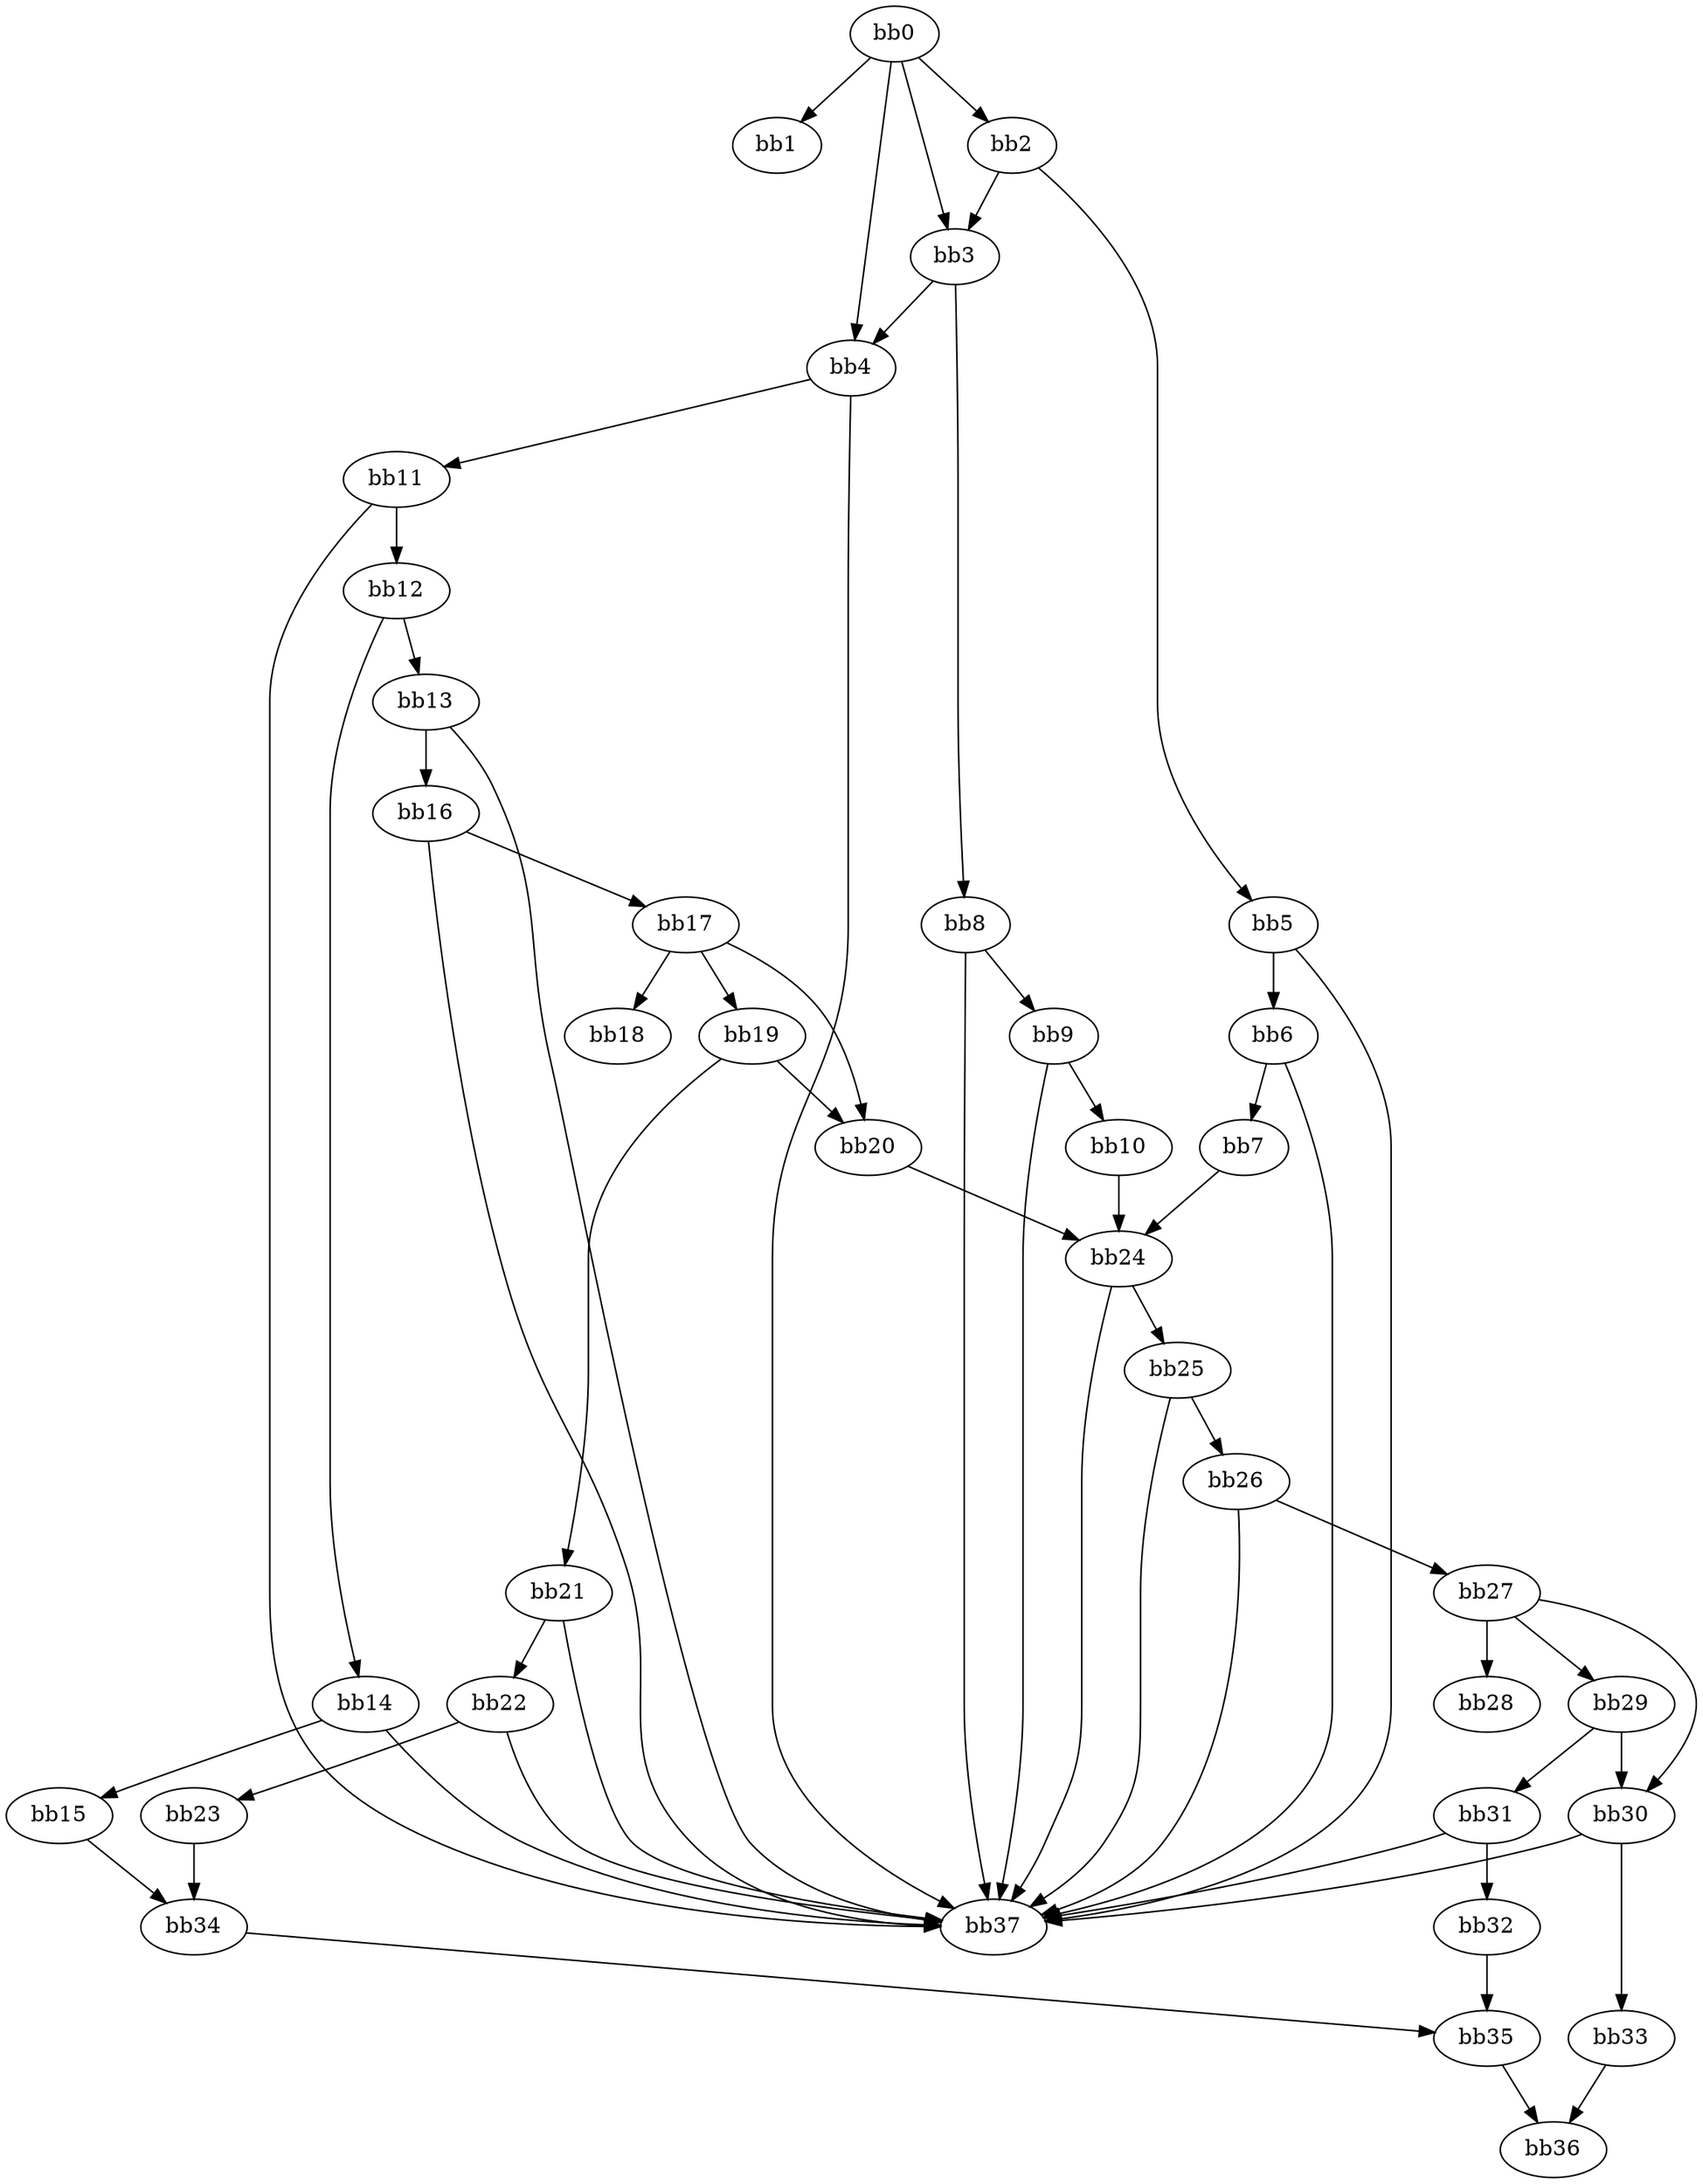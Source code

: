 digraph {
    0 [ label = "bb0\l" ]
    1 [ label = "bb1\l" ]
    2 [ label = "bb2\l" ]
    3 [ label = "bb3\l" ]
    4 [ label = "bb4\l" ]
    5 [ label = "bb5\l" ]
    6 [ label = "bb6\l" ]
    7 [ label = "bb7\l" ]
    8 [ label = "bb8\l" ]
    9 [ label = "bb9\l" ]
    10 [ label = "bb10\l" ]
    11 [ label = "bb11\l" ]
    12 [ label = "bb12\l" ]
    13 [ label = "bb13\l" ]
    14 [ label = "bb14\l" ]
    15 [ label = "bb15\l" ]
    16 [ label = "bb16\l" ]
    17 [ label = "bb17\l" ]
    18 [ label = "bb18\l" ]
    19 [ label = "bb19\l" ]
    20 [ label = "bb20\l" ]
    21 [ label = "bb21\l" ]
    22 [ label = "bb22\l" ]
    23 [ label = "bb23\l" ]
    24 [ label = "bb24\l" ]
    25 [ label = "bb25\l" ]
    26 [ label = "bb26\l" ]
    27 [ label = "bb27\l" ]
    28 [ label = "bb28\l" ]
    29 [ label = "bb29\l" ]
    30 [ label = "bb30\l" ]
    31 [ label = "bb31\l" ]
    32 [ label = "bb32\l" ]
    33 [ label = "bb33\l" ]
    34 [ label = "bb34\l" ]
    35 [ label = "bb35\l" ]
    36 [ label = "bb36\l" ]
    37 [ label = "bb37\l" ]
    0 -> 1 [ ]
    0 -> 2 [ ]
    0 -> 3 [ ]
    0 -> 4 [ ]
    2 -> 3 [ ]
    2 -> 5 [ ]
    3 -> 4 [ ]
    3 -> 8 [ ]
    4 -> 11 [ ]
    4 -> 37 [ ]
    5 -> 6 [ ]
    5 -> 37 [ ]
    6 -> 7 [ ]
    6 -> 37 [ ]
    7 -> 24 [ ]
    8 -> 9 [ ]
    8 -> 37 [ ]
    9 -> 10 [ ]
    9 -> 37 [ ]
    10 -> 24 [ ]
    11 -> 12 [ ]
    11 -> 37 [ ]
    12 -> 13 [ ]
    12 -> 14 [ ]
    13 -> 16 [ ]
    13 -> 37 [ ]
    14 -> 15 [ ]
    14 -> 37 [ ]
    15 -> 34 [ ]
    16 -> 17 [ ]
    16 -> 37 [ ]
    17 -> 18 [ ]
    17 -> 19 [ ]
    17 -> 20 [ ]
    19 -> 20 [ ]
    19 -> 21 [ ]
    20 -> 24 [ ]
    21 -> 22 [ ]
    21 -> 37 [ ]
    22 -> 23 [ ]
    22 -> 37 [ ]
    23 -> 34 [ ]
    24 -> 25 [ ]
    24 -> 37 [ ]
    25 -> 26 [ ]
    25 -> 37 [ ]
    26 -> 27 [ ]
    26 -> 37 [ ]
    27 -> 28 [ ]
    27 -> 29 [ ]
    27 -> 30 [ ]
    29 -> 30 [ ]
    29 -> 31 [ ]
    30 -> 33 [ ]
    30 -> 37 [ ]
    31 -> 32 [ ]
    31 -> 37 [ ]
    32 -> 35 [ ]
    33 -> 36 [ ]
    34 -> 35 [ ]
    35 -> 36 [ ]
}

